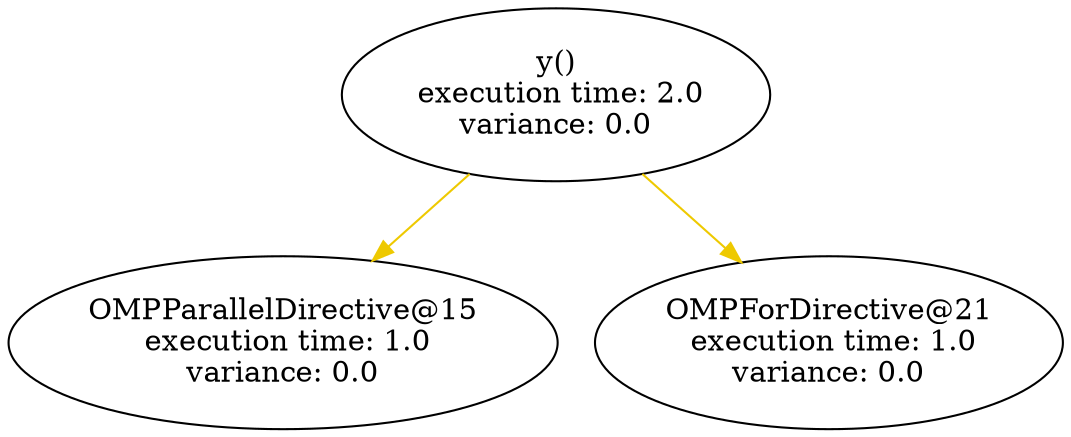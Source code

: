 digraph G {
	graph [bb="0,0,459,204"];
	node [label="\N"];
	"OMPParallelDirective@15"	 [height=1.1471,
		label="OMPParallelDirective@15\n execution time: 1.0\nvariance: 0.0",
		pos="118,42",
		width=3.2896];
	y	 [height=1.1471,
		label="y()\n execution time: 2.0\nvariance: 0.0",
		pos="237,162",
		width=2.4853];
	y -> "OMPParallelDirective@15"	 [color=gold2,
		pos="e,156.62,81.298 200,124.31 188.59,112.99 175.88,100.39 163.94,88.553"];
	"OMPForDirective@21"	 [height=1.1471,
		label="OMPForDirective@21\n execution time: 1.0\nvariance: 0.0",
		pos="357,42",
		width=2.8384];
	y -> "OMPForDirective@21"	 [color=gold2,
		pos="e,318.88,80.48 274.31,124.31 286.16,112.66 299.39,99.649 311.74,87.51"];
}
